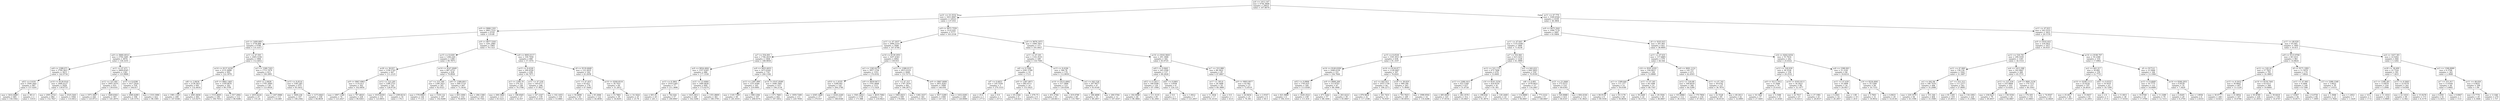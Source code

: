 digraph Tree {
node [shape=box] ;
0 [label="av4 <= 1412.147\nmse = 4744.3608\nsamples = 20631\nvalue = 107.8079"] ;
1 [label="av21 <= 23.3532\nmse = 3421.6947\nsamples = 14522\nvalue = 137.014"] ;
0 -> 1 [labeldistance=2.5, labelangle=45, headlabel="True"] ;
2 [label="av9 <= 9066.1201\nmse = 2863.7533\nsamples = 8745\nvalue = 119.68"] ;
1 -> 2 ;
3 [label="av4 <= 1409.469\nmse = 2730.966\nsamples = 6780\nvalue = 131.4317"] ;
2 -> 3 ;
4 [label="av9 <= 9060.4014\nmse = 2794.1685\nsamples = 4974\nvalue = 138.3255"] ;
3 -> 4 ;
5 [label="av8 <= 2388.071\nmse = 2709.3821\nsamples = 3613\nvalue = 142.9734"] ;
4 -> 5 ;
6 [label="sd12 <= 0.618\nmse = 3500.2641\nsamples = 687\nvalue = 157.0291"] ;
5 -> 6 ;
7 [label="mse = 3432.6089\nsamples = 685\nvalue = 156.5562"] ;
6 -> 7 ;
8 [label="mse = 361.0\nsamples = 2\nvalue = 319.0"] ;
6 -> 8 ;
9 [label="av14 <= 8128.9141\nmse = 2466.4127\nsamples = 2926\nvalue = 139.6733"] ;
5 -> 9 ;
10 [label="mse = 2091.4722\nsamples = 982\nvalue = 152.7627"] ;
9 -> 10 ;
11 [label="mse = 2525.5441\nsamples = 1944\nvalue = 133.0612"] ;
9 -> 11 ;
12 [label="av11 <= 47.471\nmse = 2809.6545\nsamples = 1361\nvalue = 125.9868"] ;
4 -> 12 ;
13 [label="av12 <= 521.691\nmse = 3093.1679\nsamples = 831\nvalue = 139.6161"] ;
12 -> 13 ;
14 [label="mse = 1971.5607\nsamples = 244\nvalue = 125.9713"] ;
13 -> 14 ;
15 [label="mse = 3449.8302\nsamples = 587\nvalue = 145.2879"] ;
13 -> 15 ;
16 [label="av15 <= 8.4296\nmse = 1617.2024\nsamples = 530\nvalue = 104.617"] ;
12 -> 16 ;
17 [label="mse = 2060.4289\nsamples = 108\nvalue = 129.1574"] ;
16 -> 17 ;
18 [label="mse = 1310.1996\nsamples = 422\nvalue = 98.3365"] ;
16 -> 18 ;
19 [label="av11 <= 47.593\nmse = 2065.5194\nsamples = 1806\nvalue = 112.4452"] ;
3 -> 19 ;
20 [label="av14 <= 8137.4258\nmse = 2131.8488\nsamples = 993\nvalue = 122.3978"] ;
19 -> 20 ;
21 [label="sd4 <= 2.8434\nmse = 2136.5611\nsamples = 691\nvalue = 132.4616"] ;
20 -> 21 ;
22 [label="mse = 1981.1165\nsamples = 208\nvalue = 147.6346"] ;
21 -> 22 ;
23 [label="mse = 2061.6656\nsamples = 483\nvalue = 125.9275"] ;
21 -> 23 ;
24 [label="av9 <= 9062.1465\nmse = 1359.0876\nsamples = 302\nvalue = 99.3709"] ;
20 -> 24 ;
25 [label="mse = 1533.4605\nsamples = 190\nvalue = 106.7053"] ;
24 -> 25 ;
26 [label="mse = 817.2092\nsamples = 112\nvalue = 86.9286"] ;
24 -> 26 ;
27 [label="av3 <= 1589.7203\nmse = 1715.7479\nsamples = 813\nvalue = 100.2891"] ;
19 -> 27 ;
28 [label="sd14 <= 2.0628\nmse = 1705.3949\nsamples = 138\nvalue = 123.4928"] ;
27 -> 28 ;
29 [label="mse = 2455.6224\nsamples = 25\nvalue = 155.24"] ;
28 -> 29 ;
30 [label="mse = 1267.0986\nsamples = 113\nvalue = 116.469"] ;
28 -> 30 ;
31 [label="av15 <= 8.4514\nmse = 1585.285\nsamples = 675\nvalue = 95.5452"] ;
27 -> 31 ;
32 [label="mse = 1669.236\nsamples = 337\nvalue = 106.2582"] ;
31 -> 32 ;
33 [label="mse = 1273.0643\nsamples = 338\nvalue = 84.8639"] ;
31 -> 33 ;
34 [label="av9 <= 9077.5293\nmse = 1201.2985\nsamples = 1965\nvalue = 79.1323"] ;
2 -> 34 ;
35 [label="av15 <= 8.4281\nmse = 1266.228\nsamples = 1285\nvalue = 90.7875"] ;
34 -> 35 ;
36 [label="av20 <= 38.937\nmse = 1336.5745\nsamples = 447\nvalue = 111.2125"] ;
35 -> 36 ;
37 [label="av9 <= 9067.6963\nmse = 1135.613\nsamples = 302\nvalue = 102.6854"] ;
36 -> 37 ;
38 [label="mse = 1897.1346\nsamples = 74\nvalue = 123.2027"] ;
37 -> 38 ;
39 [label="mse = 707.4818\nsamples = 228\nvalue = 96.0263"] ;
37 -> 39 ;
40 [label="av12 <= 522.295\nmse = 1288.2751\nsamples = 145\nvalue = 128.9724"] ;
36 -> 40 ;
41 [label="mse = 1019.8359\nsamples = 131\nvalue = 123.8931"] ;
40 -> 41 ;
42 [label="mse = 1299.8214\nsamples = 14\nvalue = 176.5"] ;
40 -> 42 ;
43 [label="av14 <= 8147.0049\nmse = 887.4753\nsamples = 838\nvalue = 79.8926"] ;
35 -> 43 ;
44 [label="av7 <= 553.349\nmse = 1290.3421\nsamples = 341\nvalue = 92.0323"] ;
43 -> 44 ;
45 [label="mse = 578.9983\nsamples = 144\nvalue = 77.125"] ;
44 -> 45 ;
46 [label="mse = 1529.132\nsamples = 197\nvalue = 102.9289"] ;
44 -> 46 ;
47 [label="av8 <= 2388.0911\nmse = 440.5719\nsamples = 497\nvalue = 71.5634"] ;
43 -> 47 ;
48 [label="mse = 403.1006\nsamples = 314\nvalue = 78.4459"] ;
47 -> 48 ;
49 [label="mse = 284.1308\nsamples = 183\nvalue = 59.7541"] ;
47 -> 49 ;
50 [label="av9 <= 9093.0117\nmse = 336.7958\nsamples = 680\nvalue = 57.1074"] ;
34 -> 50 ;
51 [label="av15 <= 8.4326\nmse = 290.4526\nsamples = 438\nvalue = 64.7671"] ;
50 -> 51 ;
52 [label="av3 <= 1590.79\nmse = 276.321\nsamples = 140\nvalue = 79.3786"] ;
51 -> 52 ;
53 [label="mse = 208.1964\nsamples = 113\nvalue = 83.5221"] ;
52 -> 53 ;
54 [label="mse = 188.8505\nsamples = 27\nvalue = 62.037"] ;
52 -> 54 ;
55 [label="av11 <= 47.539\nmse = 149.6717\nsamples = 298\nvalue = 57.9027"] ;
51 -> 55 ;
56 [label="mse = 147.2347\nsamples = 139\nvalue = 63.4101"] ;
55 -> 56 ;
57 [label="mse = 102.1055\nsamples = 159\nvalue = 53.0881"] ;
55 -> 57 ;
58 [label="s9 <= 9118.4648\nmse = 122.2835\nsamples = 242\nvalue = 43.2438"] ;
50 -> 58 ;
59 [label="av11 <= 47.455\nmse = 83.821\nsamples = 178\nvalue = 47.5449"] ;
58 -> 59 ;
60 [label="mse = 59.4898\nsamples = 56\nvalue = 54.2143"] ;
59 -> 60 ;
61 [label="mse = 65.2006\nsamples = 122\nvalue = 44.4836"] ;
59 -> 61 ;
62 [label="av14 <= 8200.8516\nmse = 34.7021\nsamples = 64\nvalue = 31.2812"] ;
58 -> 62 ;
63 [label="mse = 15.7883\nsamples = 39\nvalue = 34.8205"] ;
62 -> 63 ;
64 [label="mse = 14.1824\nsamples = 25\nvalue = 25.76"] ;
62 -> 64 ;
65 [label="av9 <= 9072.7559\nmse = 3122.935\nsamples = 5777\nvalue = 163.2536"] ;
1 -> 65 ;
66 [label="av11 <= 47.2037\nmse = 2990.2314\nsamples = 5406\nvalue = 167.4784"] ;
65 -> 66 ;
67 [label="av7 <= 554.491\nmse = 1746.2619\nsamples = 1404\nvalue = 188.9858"] ;
66 -> 67 ;
68 [label="av9 <= 9054.4062\nmse = 1557.6305\nsamples = 686\nvalue = 177.3338"] ;
67 -> 68 ;
69 [label="av15 <= 8.3903\nmse = 1019.5365\nsamples = 77\nvalue = 211.3896"] ;
68 -> 69 ;
70 [label="mse = 601.91\nsamples = 20\nvalue = 241.3"] ;
69 -> 70 ;
71 [label="mse = 742.024\nsamples = 57\nvalue = 200.8947"] ;
69 -> 71 ;
72 [label="av21 <= 23.4064\nmse = 1460.4836\nsamples = 609\nvalue = 173.0279"] ;
68 -> 72 ;
73 [label="mse = 1425.3812\nsamples = 248\nvalue = 162.3266"] ;
72 -> 73 ;
74 [label="mse = 1351.8809\nsamples = 361\nvalue = 180.3795"] ;
72 -> 74 ;
75 [label="av9 <= 9055.6055\nmse = 1672.8342\nsamples = 718\nvalue = 200.1184"] ;
67 -> 75 ;
76 [label="av13 <= 2387.999\nmse = 1251.6584\nsamples = 165\nvalue = 219.9091"] ;
75 -> 76 ;
77 [label="mse = 1145.7399\nsamples = 58\nvalue = 241.8103"] ;
76 -> 77 ;
78 [label="mse = 908.1294\nsamples = 107\nvalue = 208.0374"] ;
76 -> 78 ;
79 [label="av14 <= 8147.8589\nmse = 1646.7682\nsamples = 553\nvalue = 194.2134"] ;
75 -> 79 ;
80 [label="mse = 1371.7683\nsamples = 442\nvalue = 187.5452"] ;
79 -> 80 ;
81 [label="mse = 1859.7289\nsamples = 111\nvalue = 220.7658"] ;
79 -> 81 ;
82 [label="av14 <= 8139.2051\nmse = 3207.4343\nsamples = 4002\nvalue = 159.933"] ;
66 -> 82 ;
83 [label="av3 <= 1583.6279\nmse = 3957.1156\nsamples = 1353\nvalue = 176.4102"] ;
82 -> 83 ;
84 [label="sd14 <= 1.4335\nmse = 5268.002\nsamples = 142\nvalue = 204.2746"] ;
83 -> 84 ;
85 [label="mse = 4365.1468\nsamples = 27\nvalue = 270.037"] ;
84 -> 85 ;
86 [label="mse = 4226.2249\nsamples = 115\nvalue = 188.8348"] ;
84 -> 86 ;
87 [label="av9 <= 9059.9473\nmse = 3701.6848\nsamples = 1211\nvalue = 173.1429"] ;
83 -> 87 ;
88 [label="mse = 3561.4452\nsamples = 1159\nvalue = 171.088"] ;
87 -> 88 ;
89 [label="mse = 4635.7082\nsamples = 52\nvalue = 218.9423"] ;
87 -> 89 ;
90 [label="av13 <= 2388.0137\nmse = 2615.0319\nsamples = 2649\nvalue = 151.5172"] ;
82 -> 90 ;
91 [label="av11 <= 47.257\nmse = 1787.1876\nsamples = 841\nvalue = 166.2675"] ;
90 -> 91 ;
92 [label="mse = 1865.0431\nsamples = 500\nvalue = 176.664"] ;
91 -> 92 ;
93 [label="mse = 1282.1637\nsamples = 341\nvalue = 151.0235"] ;
91 -> 93 ;
94 [label="av9 <= 9067.8496\nmse = 2851.8263\nsamples = 1808\nvalue = 144.656"] ;
90 -> 94 ;
95 [label="mse = 3017.5289\nsamples = 1560\nvalue = 147.525"] ;
94 -> 95 ;
96 [label="mse = 1432.0285\nsamples = 248\nvalue = 126.6089"] ;
94 -> 96 ;
97 [label="av9 <= 9076.1973\nmse = 1006.7951\nsamples = 371\nvalue = 101.6927"] ;
65 -> 97 ;
98 [label="av11 <= 47.201\nmse = 1102.3535\nsamples = 189\nvalue = 118.7566"] ;
97 -> 98 ;
99 [label="sd2 <= 0.1506\nmse = 2581.5789\nsamples = 19\nvalue = 172.0"] ;
98 -> 99 ;
100 [label="sd7 <= 0.4453\nmse = 105.5556\nsamples = 3\nvalue = 270.3333"] ;
99 -> 100 ;
101 [label="mse = 25.0\nsamples = 2\nvalue = 277.0"] ;
100 -> 101 ;
102 [label="mse = 0.0\nsamples = 1\nvalue = 257.0"] ;
100 -> 102 ;
103 [label="av8 <= 2387.9971\nmse = 892.8711\nsamples = 16\nvalue = 153.5625"] ;
99 -> 103 ;
104 [label="mse = 65.2344\nsamples = 8\nvalue = 128.625"] ;
103 -> 104 ;
105 [label="mse = 476.75\nsamples = 8\nvalue = 178.5"] ;
103 -> 105 ;
106 [label="av15 <= 8.4184\nmse = 584.78\nsamples = 170\nvalue = 112.8059"] ;
98 -> 106 ;
107 [label="av14 <= 8153.4062\nmse = 517.3896\nsamples = 123\nvalue = 120.0244"] ;
106 -> 107 ;
108 [label="mse = 451.2764\nsamples = 63\nvalue = 128.8413"] ;
107 -> 108 ;
109 [label="mse = 419.4789\nsamples = 60\nvalue = 110.7667"] ;
107 -> 109 ;
110 [label="av2 <= 642.528\nmse = 267.9077\nsamples = 47\nvalue = 93.9149"] ;
106 -> 110 ;
111 [label="mse = 186.4898\nsamples = 35\nvalue = 89.2857"] ;
110 -> 111 ;
112 [label="mse = 260.5764\nsamples = 12\nvalue = 107.4167"] ;
110 -> 112 ;
113 [label="av14 <= 8162.9443\nmse = 291.1806\nsamples = 182\nvalue = 83.9725"] ;
97 -> 113 ;
114 [label="sd13 <= 0.0441\nmse = 245.2594\nsamples = 137\nvalue = 89.2628"] ;
113 -> 114 ;
115 [label="sd12 <= 0.2413\nmse = 180.0596\nsamples = 129\nvalue = 87.1008"] ;
114 -> 115 ;
116 [label="mse = 182.0098\nsamples = 44\nvalue = 96.3864"] ;
115 -> 116 ;
117 [label="mse = 111.3135\nsamples = 85\nvalue = 82.2941"] ;
115 -> 117 ;
118 [label="sd21 <= 0.0461\nmse = 5.8594\nsamples = 8\nvalue = 124.125"] ;
114 -> 118 ;
119 [label="mse = 0.0\nsamples = 1\nvalue = 130.0"] ;
118 -> 119 ;
120 [label="mse = 1.0612\nsamples = 7\nvalue = 123.2857"] ;
118 -> 120 ;
121 [label="av7 <= 553.988\nmse = 86.3822\nsamples = 45\nvalue = 67.8667"] ;
113 -> 121 ;
122 [label="av17 <= 393.8\nmse = 28.3488\nsamples = 18\nvalue = 60.3889"] ;
121 -> 122 ;
123 [label="mse = 11.1834\nsamples = 17\nvalue = 61.4118"] ;
122 -> 123 ;
124 [label="mse = 0.0\nsamples = 1\nvalue = 43.0"] ;
122 -> 124 ;
125 [label="av9 <= 9093.0977\nmse = 62.941\nsamples = 27\nvalue = 72.8519"] ;
121 -> 125 ;
126 [label="mse = 24.0454\nsamples = 21\nvalue = 76.381"] ;
125 -> 126 ;
127 [label="mse = 2.9167\nsamples = 6\nvalue = 60.5"] ;
125 -> 127 ;
128 [label="av11 <= 47.779\nmse = 1040.6544\nsamples = 6109\nvalue = 38.3804"] ;
0 -> 128 [labeldistance=2.5, labelangle=-45, headlabel="False"] ;
129 [label="av9 <= 9075.2041\nmse = 1090.7176\nsamples = 2687\nvalue = 61.6464"] ;
128 -> 129 ;
130 [label="av11 <= 47.643\nmse = 1155.9346\nsamples = 1866\nvalue = 71.6238"] ;
129 -> 130 ;
131 [label="av15 <= 8.4528\nmse = 1591.9511\nsamples = 638\nvalue = 91.3197"] ;
130 -> 131 ;
132 [label="av14 <= 8140.6309\nmse = 1648.4339\nsamples = 331\nvalue = 104.7644"] ;
131 -> 132 ;
133 [label="sd12 <= 0.0806\nmse = 1765.625\nsamples = 244\nvalue = 113.4549"] ;
132 -> 133 ;
134 [label="mse = 821.8889\nsamples = 6\nvalue = 194.3333"] ;
133 -> 134 ;
135 [label="mse = 1620.3522\nsamples = 238\nvalue = 111.416"] ;
133 -> 135 ;
136 [label="av9 <= 9068.208\nmse = 513.8703\nsamples = 87\nvalue = 80.3908"] ;
132 -> 136 ;
137 [label="mse = 471.5242\nsamples = 57\nvalue = 88.1404"] ;
136 -> 137 ;
138 [label="mse = 263.4222\nsamples = 30\nvalue = 65.6667"] ;
136 -> 138 ;
139 [label="av14 <= 8126.877\nmse = 1126.0407\nsamples = 307\nvalue = 76.8241"] ;
131 -> 139 ;
140 [label="av2 <= 642.915\nmse = 1053.1756\nsamples = 44\nvalue = 106.2273"] ;
139 -> 140 ;
141 [label="mse = 876.9834\nsamples = 32\nvalue = 117.2188"] ;
140 -> 141 ;
142 [label="mse = 341.7431\nsamples = 12\nvalue = 76.9167"] ;
140 -> 142 ;
143 [label="av20 <= 38.829\nmse = 969.394\nsamples = 263\nvalue = 71.9049"] ;
139 -> 143 ;
144 [label="mse = 793.7825\nsamples = 249\nvalue = 69.4016"] ;
143 -> 144 ;
145 [label="mse = 1998.9592\nsamples = 14\nvalue = 116.4286"] ;
143 -> 145 ;
146 [label="av7 <= 552.861\nmse = 623.1453\nsamples = 1228\nvalue = 61.3909"] ;
130 -> 146 ;
147 [label="av12 <= 521.174\nmse = 472.7498\nsamples = 678\nvalue = 53.6681"] ;
146 -> 147 ;
148 [label="av13 <= 2388.1611\nmse = 422.5349\nsamples = 637\nvalue = 51.8728"] ;
147 -> 148 ;
149 [label="mse = 485.0059\nsamples = 325\nvalue = 57.8154"] ;
148 -> 149 ;
150 [label="mse = 282.3576\nsamples = 312\nvalue = 45.6827"] ;
148 -> 150 ;
151 [label="s14 <= 8141.5254\nmse = 424.8316\nsamples = 41\nvalue = 81.561"] ;
147 -> 151 ;
152 [label="mse = 298.834\nsamples = 27\nvalue = 91.4074"] ;
151 -> 152 ;
153 [label="mse = 120.2449\nsamples = 14\nvalue = 62.5714"] ;
151 -> 153 ;
154 [label="av2 <= 642.632\nmse = 644.3902\nsamples = 550\nvalue = 70.9109"] ;
146 -> 154 ;
155 [label="sd4 <= 4.493\nmse = 1078.0622\nsamples = 15\nvalue = 116.2667"] ;
154 -> 155 ;
156 [label="mse = 114.8889\nsamples = 9\nvalue = 94.6667"] ;
155 -> 156 ;
157 [label="mse = 773.2222\nsamples = 6\nvalue = 148.6667"] ;
155 -> 157 ;
158 [label="av21 <= 23.2666\nmse = 572.9372\nsamples = 535\nvalue = 69.6393"] ;
154 -> 158 ;
159 [label="mse = 520.8988\nsamples = 423\nvalue = 66.6147"] ;
158 -> 159 ;
160 [label="mse = 604.4336\nsamples = 112\nvalue = 81.0625"] ;
158 -> 160 ;
161 [label="s9 <= 9103.915\nmse = 201.993\nsamples = 821\nvalue = 38.9695"] ;
129 -> 161 ;
162 [label="av11 <= 47.631\nmse = 157.6885\nsamples = 579\nvalue = 44.544"] ;
161 -> 162 ;
163 [label="s14 <= 8161.4102\nmse = 104.0815\nsamples = 106\nvalue = 53.8868"] ;
162 -> 163 ;
164 [label="av3 <= 1589.644\nmse = 111.377\nsamples = 53\nvalue = 59.0189"] ;
163 -> 164 ;
165 [label="mse = 66.9136\nsamples = 9\nvalue = 69.5556"] ;
164 -> 165 ;
166 [label="mse = 93.1178\nsamples = 44\nvalue = 56.8636"] ;
164 -> 166 ;
167 [label="av11 <= 47.561\nmse = 44.1096\nsamples = 53\nvalue = 48.7547"] ;
163 -> 167 ;
168 [label="mse = 39.2449\nsamples = 14\nvalue = 54.5714"] ;
167 -> 168 ;
169 [label="mse = 29.3504\nsamples = 39\nvalue = 46.6667"] ;
167 -> 169 ;
170 [label="av9 <= 9091.1152\nmse = 145.757\nsamples = 473\nvalue = 42.4503"] ;
162 -> 170 ;
171 [label="av12 <= 520.88\nmse = 168.6018\nsamples = 346\nvalue = 44.5289"] ;
170 -> 171 ;
172 [label="mse = 103.8966\nsamples = 112\nvalue = 38.1518"] ;
171 -> 172 ;
173 [label="mse = 170.7904\nsamples = 234\nvalue = 47.5812"] ;
171 -> 173 ;
174 [label="av11 <= 47.745\nmse = 39.6792\nsamples = 127\nvalue = 36.7874"] ;
170 -> 174 ;
175 [label="mse = 22.5528\nsamples = 85\nvalue = 38.8118"] ;
174 -> 175 ;
176 [label="mse = 49.2613\nsamples = 42\nvalue = 32.6905"] ;
174 -> 176 ;
177 [label="s14 <= 8202.0254\nmse = 55.7614\nsamples = 242\nvalue = 25.6322"] ;
161 -> 177 ;
178 [label="av12 <= 520.939\nmse = 36.3536\nsamples = 158\nvalue = 29.2532"] ;
177 -> 178 ;
179 [label="av9 <= 9113.7012\nmse = 15.2084\nsamples = 70\nvalue = 25.6143"] ;
178 -> 179 ;
180 [label="mse = 16.1402\nsamples = 37\nvalue = 27.5405"] ;
179 -> 180 ;
181 [label="mse = 5.3388\nsamples = 33\nvalue = 23.4545"] ;
179 -> 181 ;
182 [label="av14 <= 8183.9111\nmse = 34.2623\nsamples = 88\nvalue = 32.1477"] ;
178 -> 182 ;
183 [label="mse = 22.7017\nsamples = 47\nvalue = 35.0213"] ;
182 -> 183 ;
184 [label="mse = 27.1981\nsamples = 41\nvalue = 28.8537"] ;
182 -> 184 ;
185 [label="av8 <= 2388.063\nmse = 21.2181\nsamples = 84\nvalue = 18.8214"] ;
177 -> 185 ;
186 [label="av11 <= 47.639\nmse = 10.2899\nsamples = 24\nvalue = 24.0417"] ;
185 -> 186 ;
187 [label="mse = 4.2041\nsamples = 14\nvalue = 26.2857"] ;
186 -> 187 ;
188 [label="mse = 1.89\nsamples = 10\nvalue = 20.9"] ;
186 -> 188 ;
189 [label="s14 <= 8224.4941\nmse = 10.3289\nsamples = 60\nvalue = 16.7333"] ;
185 -> 189 ;
190 [label="mse = 5.7003\nsamples = 31\nvalue = 18.9032"] ;
189 -> 190 ;
191 [label="mse = 4.8633\nsamples = 29\nvalue = 14.4138"] ;
189 -> 191 ;
192 [label="av11 <= 47.923\nmse = 242.5533\nsamples = 3422\nvalue = 20.1116"] ;
128 -> 192 ;
193 [label="av9 <= 9102.832\nmse = 218.5821\nsamples = 1617\nvalue = 30.9357"] ;
192 -> 193 ;
194 [label="av12 <= 520.781\nmse = 206.5559\nsamples = 1301\nvalue = 34.1514"] ;
193 -> 194 ;
195 [label="av11 <= 47.849\nmse = 158.156\nsamples = 1041\nvalue = 31.3487"] ;
194 -> 195 ;
196 [label="av2 <= 642.96\nmse = 180.7476\nsamples = 498\nvalue = 35.2088"] ;
195 -> 196 ;
197 [label="mse = 229.1979\nsamples = 94\nvalue = 43.1596"] ;
196 -> 197 ;
198 [label="mse = 151.344\nsamples = 404\nvalue = 33.3589"] ;
196 -> 198 ;
199 [label="av7 <= 552.315\nmse = 111.2377\nsamples = 543\nvalue = 27.8085"] ;
195 -> 199 ;
200 [label="mse = 81.1305\nsamples = 319\nvalue = 25.4013"] ;
199 -> 200 ;
201 [label="mse = 134.1092\nsamples = 224\nvalue = 31.2366"] ;
199 -> 201 ;
202 [label="av4 <= 1415.598\nmse = 242.9647\nsamples = 260\nvalue = 45.3731"] ;
194 -> 202 ;
203 [label="av12 <= 521.034\nmse = 255.9894\nsamples = 103\nvalue = 53.0291"] ;
202 -> 203 ;
204 [label="mse = 238.0221\nsamples = 79\nvalue = 49.4937"] ;
203 -> 204 ;
205 [label="mse = 138.5556\nsamples = 24\nvalue = 64.6667"] ;
203 -> 205 ;
206 [label="av9 <= 9081.5156\nmse = 170.7371\nsamples = 157\nvalue = 40.3503"] ;
202 -> 206 ;
207 [label="mse = 176.505\nsamples = 116\nvalue = 43.0603"] ;
206 -> 207 ;
208 [label="mse = 74.8507\nsamples = 41\nvalue = 32.6829"] ;
206 -> 208 ;
209 [label="av14 <= 8190.707\nmse = 50.2368\nsamples = 316\nvalue = 17.6962"] ;
193 -> 209 ;
210 [label="av2 <= 643.317\nmse = 30.682\nsamples = 150\nvalue = 22.7733"] ;
209 -> 210 ;
211 [label="av14 <= 8180.1113\nmse = 25.9226\nsamples = 107\nvalue = 24.4019"] ;
210 -> 211 ;
212 [label="mse = 25.4617\nsamples = 46\nvalue = 27.1957"] ;
211 -> 212 ;
213 [label="mse = 15.9457\nsamples = 61\nvalue = 22.2951"] ;
211 -> 213 ;
214 [label="sd21 <= 0.0333\nmse = 19.5035\nsamples = 43\nvalue = 18.7209"] ;
210 -> 214 ;
215 [label="mse = 2.0\nsamples = 5\nvalue = 27.0"] ;
214 -> 215 ;
216 [label="mse = 11.6011\nsamples = 38\nvalue = 17.6316"] ;
214 -> 216 ;
217 [label="s9 <= 9173.0\nmse = 23.5666\nsamples = 166\nvalue = 13.1084"] ;
209 -> 217 ;
218 [label="av15 <= 8.4849\nmse = 16.7775\nsamples = 131\nvalue = 14.6489"] ;
217 -> 218 ;
219 [label="mse = 10.9749\nsamples = 52\nvalue = 17.5769"] ;
218 -> 219 ;
220 [label="mse = 11.2389\nsamples = 79\nvalue = 12.7215"] ;
218 -> 220 ;
221 [label="av14 <= 8260.2051\nmse = 6.8539\nsamples = 35\nvalue = 7.3429"] ;
217 -> 221 ;
222 [label="mse = 2.8205\nsamples = 29\nvalue = 8.2759"] ;
221 -> 222 ;
223 [label="mse = 1.8056\nsamples = 6\nvalue = 2.8333"] ;
221 -> 223 ;
224 [label="av11 <= 48.029\nmse = 65.045\nsamples = 1805\nvalue = 10.415"] ;
192 -> 224 ;
225 [label="av9 <= 9123.9766\nmse = 60.1433\nsamples = 961\nvalue = 14.8824"] ;
224 -> 225 ;
226 [label="av12 <= 520.24\nmse = 57.7821\nsamples = 791\nvalue = 16.3869"] ;
225 -> 226 ;
227 [label="av15 <= 8.5032\nmse = 30.8842\nsamples = 407\nvalue = 13.1229"] ;
226 -> 227 ;
228 [label="mse = 30.0777\nsamples = 240\nvalue = 14.825"] ;
227 -> 228 ;
229 [label="mse = 21.8954\nsamples = 167\nvalue = 10.6766"] ;
227 -> 229 ;
230 [label="av14 <= 8150.7441\nmse = 63.0311\nsamples = 384\nvalue = 19.8464"] ;
226 -> 230 ;
231 [label="mse = 65.8789\nsamples = 226\nvalue = 22.2035"] ;
230 -> 231 ;
232 [label="mse = 39.6418\nsamples = 158\nvalue = 16.4747"] ;
230 -> 232 ;
233 [label="s9 <= 9171.1992\nmse = 11.5979\nsamples = 170\nvalue = 7.8824"] ;
225 -> 233 ;
234 [label="av11 <= 47.965\nmse = 9.2406\nsamples = 140\nvalue = 8.7286"] ;
233 -> 234 ;
235 [label="mse = 5.8367\nsamples = 56\nvalue = 10.8571"] ;
234 -> 235 ;
236 [label="mse = 6.4756\nsamples = 84\nvalue = 7.3095"] ;
234 -> 236 ;
237 [label="s13 <= 2388.1548\nmse = 3.6622\nsamples = 30\nvalue = 3.9333"] ;
233 -> 237 ;
238 [label="mse = 1.3006\nsamples = 23\nvalue = 4.7826"] ;
237 -> 238 ;
239 [label="mse = 1.2653\nsamples = 7\nvalue = 1.1429"] ;
237 -> 239 ;
240 [label="av4 <= 1427.301\nmse = 22.0262\nsamples = 844\nvalue = 5.3282"] ;
224 -> 240 ;
241 [label="av20 <= 38.499\nmse = 22.7524\nsamples = 501\nvalue = 7.3433"] ;
240 -> 241 ;
242 [label="av3 <= 1596.301\nmse = 13.8979\nsamples = 259\nvalue = 5.2008"] ;
241 -> 242 ;
243 [label="mse = 14.0\nsamples = 5\nvalue = 17.0"] ;
242 -> 243 ;
244 [label="mse = 11.1014\nsamples = 254\nvalue = 4.9685"] ;
242 -> 244 ;
245 [label="av15 <= 8.5003\nmse = 22.0579\nsamples = 242\nvalue = 9.6364"] ;
241 -> 245 ;
246 [label="mse = 22.1416\nsamples = 69\nvalue = 12.942"] ;
245 -> 246 ;
247 [label="mse = 15.9278\nsamples = 173\nvalue = 8.3179"] ;
245 -> 247 ;
248 [label="av3 <= 1598.8989\nmse = 6.3708\nsamples = 343\nvalue = 2.3848"] ;
240 -> 248 ;
249 [label="av7 <= 551.917\nmse = 13.6544\nsamples = 44\nvalue = 5.0682"] ;
248 -> 249 ;
250 [label="mse = 6.859\nsamples = 41\nvalue = 4.3415"] ;
249 -> 250 ;
251 [label="mse = 0.6667\nsamples = 3\nvalue = 15.0"] ;
249 -> 251 ;
252 [label="av11 <= 48.059\nmse = 4.0835\nsamples = 299\nvalue = 1.99"] ;
248 -> 252 ;
253 [label="mse = 6.7776\nsamples = 29\nvalue = 4.3448"] ;
252 -> 253 ;
254 [label="mse = 3.1346\nsamples = 270\nvalue = 1.737"] ;
252 -> 254 ;
}